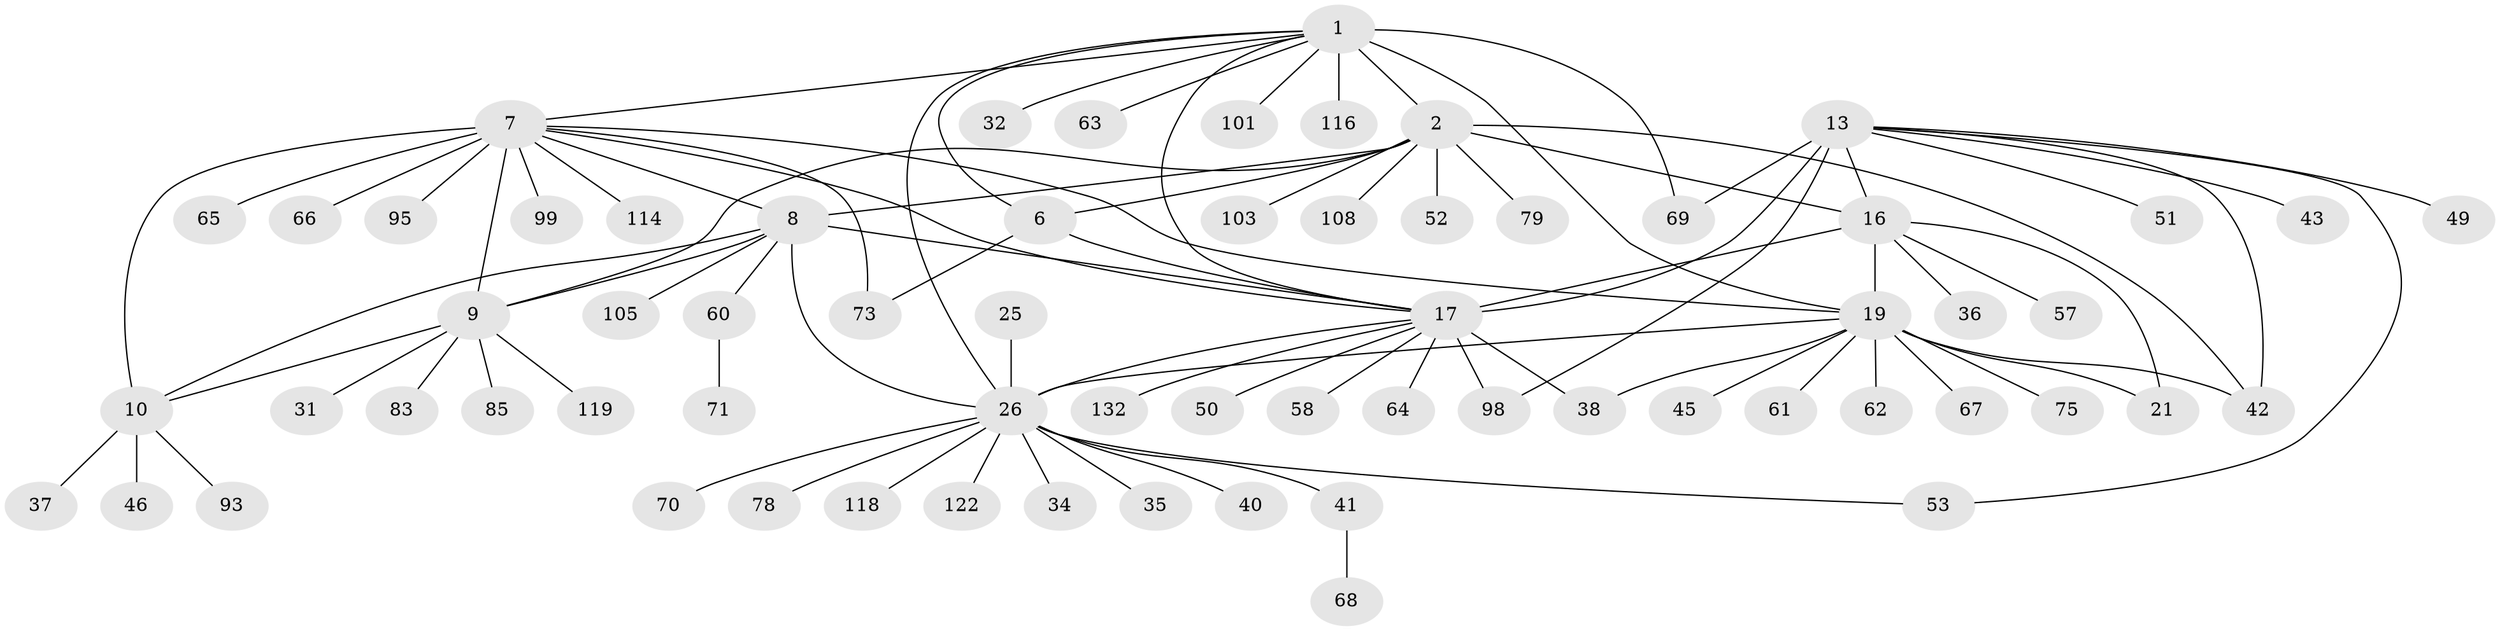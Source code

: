 // original degree distribution, {10: 0.03787878787878788, 7: 0.022727272727272728, 11: 0.045454545454545456, 9: 0.015151515151515152, 8: 0.06060606060606061, 12: 0.015151515151515152, 6: 0.015151515151515152, 5: 0.030303030303030304, 2: 0.14393939393939395, 1: 0.5681818181818182, 3: 0.045454545454545456}
// Generated by graph-tools (version 1.1) at 2025/16/03/09/25 04:16:02]
// undirected, 66 vertices, 89 edges
graph export_dot {
graph [start="1"]
  node [color=gray90,style=filled];
  1 [super="+3"];
  2 [super="+4+80+44+5"];
  6 [super="+130+55"];
  7 [super="+11+12+107+94+104+115+48+56"];
  8;
  9;
  10;
  13 [super="+14+15+54+112"];
  16 [super="+20+76"];
  17 [super="+77+18"];
  19 [super="+24+23+22"];
  21 [super="+72+110+125"];
  25 [super="+28"];
  26 [super="+30+27+87+92+117"];
  31 [super="+84"];
  32;
  34;
  35;
  36;
  37;
  38;
  40;
  41 [super="+81"];
  42;
  43;
  45;
  46;
  49;
  50;
  51;
  52;
  53;
  57;
  58;
  60;
  61 [super="+89"];
  62;
  63;
  64;
  65;
  66;
  67;
  68;
  69;
  70;
  71;
  73;
  75;
  78;
  79;
  83;
  85;
  93;
  95;
  98 [super="+100"];
  99;
  101;
  103;
  105;
  108;
  114;
  116;
  118;
  119;
  122;
  132;
  1 -- 2 [weight=6];
  1 -- 6 [weight=2];
  1 -- 69;
  1 -- 19 [weight=2];
  1 -- 26;
  1 -- 7;
  1 -- 32;
  1 -- 101;
  1 -- 17 [weight=2];
  1 -- 116;
  1 -- 63;
  2 -- 6 [weight=3];
  2 -- 103;
  2 -- 9;
  2 -- 108;
  2 -- 52;
  2 -- 16;
  2 -- 8;
  2 -- 42;
  2 -- 79;
  6 -- 73;
  6 -- 17;
  7 -- 8 [weight=3];
  7 -- 9 [weight=3];
  7 -- 10 [weight=3];
  7 -- 65;
  7 -- 99;
  7 -- 73;
  7 -- 114;
  7 -- 95;
  7 -- 66;
  7 -- 19;
  7 -- 17;
  8 -- 9;
  8 -- 10;
  8 -- 60;
  8 -- 105;
  8 -- 26;
  8 -- 17;
  9 -- 10;
  9 -- 31;
  9 -- 83;
  9 -- 85;
  9 -- 119;
  10 -- 37;
  10 -- 46;
  10 -- 93;
  13 -- 16 [weight=3];
  13 -- 17 [weight=6];
  13 -- 98;
  13 -- 49;
  13 -- 53;
  13 -- 51;
  13 -- 69;
  13 -- 43;
  13 -- 42;
  16 -- 17 [weight=3];
  16 -- 36;
  16 -- 57;
  16 -- 19 [weight=4];
  16 -- 21;
  17 -- 26 [weight=2];
  17 -- 50;
  17 -- 64;
  17 -- 132;
  17 -- 98;
  17 -- 38;
  17 -- 58;
  19 -- 21 [weight=4];
  19 -- 45;
  19 -- 62;
  19 -- 61;
  19 -- 26;
  19 -- 67;
  19 -- 38;
  19 -- 42;
  19 -- 75;
  25 -- 26 [weight=8];
  26 -- 35;
  26 -- 40;
  26 -- 70;
  26 -- 53;
  26 -- 78;
  26 -- 34;
  26 -- 122;
  26 -- 41;
  26 -- 118;
  41 -- 68;
  60 -- 71;
}
